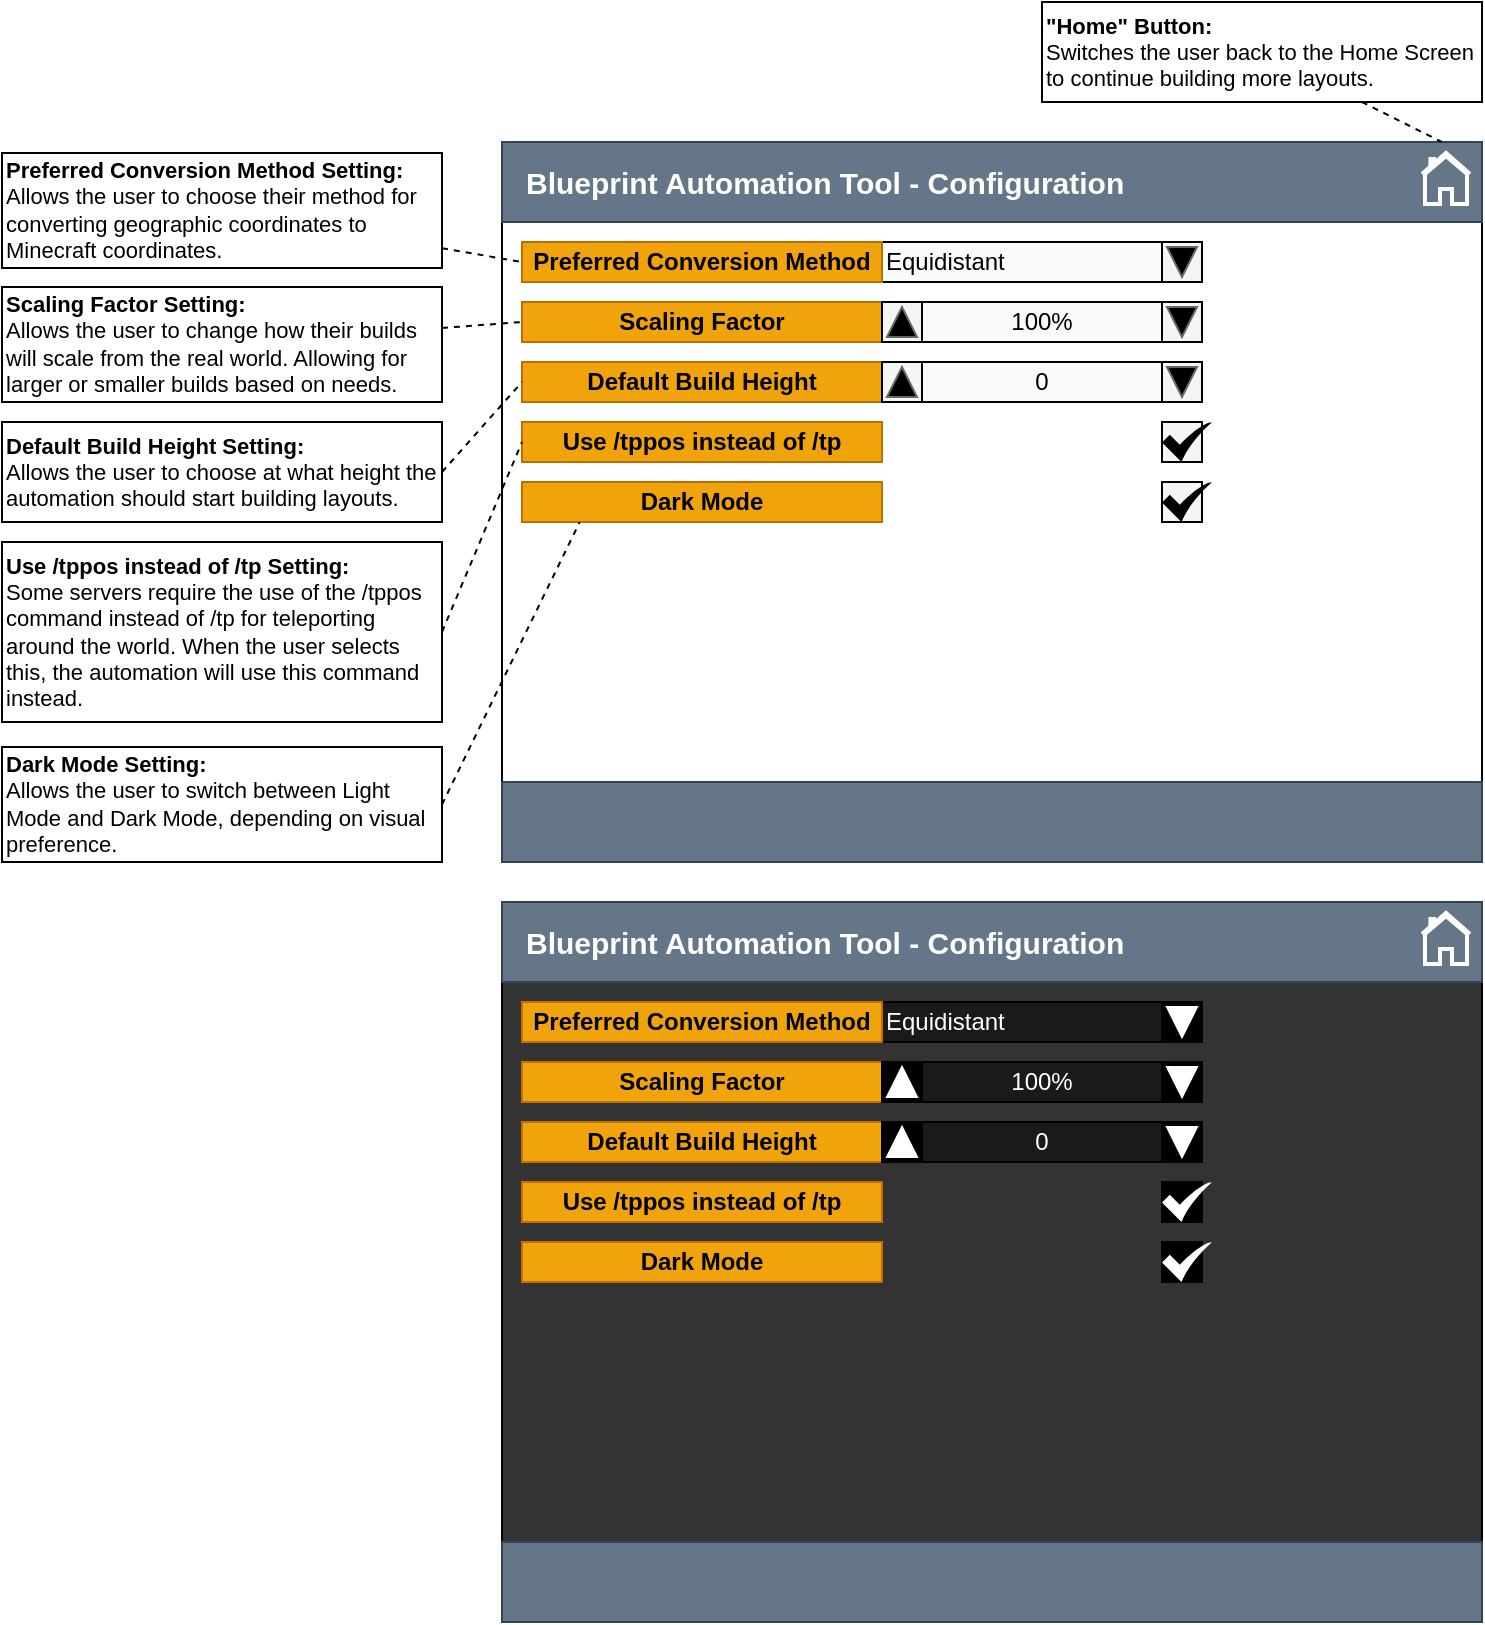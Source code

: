 <mxfile version="16.1.2" type="device"><diagram id="_BDnqVhEbl2dgaNQ-Lmq" name="Page-1"><mxGraphModel dx="1868" dy="1014" grid="1" gridSize="10" guides="1" tooltips="1" connect="1" arrows="1" fold="1" page="1" pageScale="1" pageWidth="850" pageHeight="1100" math="0" shadow="0"><root><mxCell id="0"/><mxCell id="1" parent="0"/><mxCell id="dgvuxOcaeIzmEWOuahGg-1" value="" style="rounded=0;whiteSpace=wrap;html=1;fillColor=#FFFFFF;" vertex="1" parent="1"><mxGeometry x="80" y="120" width="490" height="360" as="geometry"/></mxCell><mxCell id="dgvuxOcaeIzmEWOuahGg-2" value="" style="rounded=0;whiteSpace=wrap;html=1;fillColor=#647687;strokeColor=#314354;fontColor=#ffffff;" vertex="1" parent="1"><mxGeometry x="80" y="440" width="490" height="40" as="geometry"/></mxCell><mxCell id="dgvuxOcaeIzmEWOuahGg-4" value="" style="rounded=0;whiteSpace=wrap;html=1;fillColor=#647687;strokeColor=#314354;fontColor=#ffffff;" vertex="1" parent="1"><mxGeometry x="80" y="120" width="490" height="40" as="geometry"/></mxCell><mxCell id="dgvuxOcaeIzmEWOuahGg-12" value="&lt;span style=&quot;font-size: 15px&quot;&gt;&lt;b&gt;Blueprint Automation Tool - Configuration&lt;/b&gt;&lt;/span&gt;" style="text;html=1;strokeColor=none;fillColor=none;align=left;verticalAlign=middle;whiteSpace=wrap;rounded=0;fontColor=#FFFFFF;" vertex="1" parent="1"><mxGeometry x="90" y="120" width="320" height="40" as="geometry"/></mxCell><mxCell id="dgvuxOcaeIzmEWOuahGg-20" value="" style="html=1;verticalLabelPosition=bottom;align=center;labelBackgroundColor=#ffffff;verticalAlign=top;strokeWidth=2;strokeColor=#FFFFFF;shadow=0;dashed=0;shape=mxgraph.ios7.icons.home;fillColor=none;fontColor=#FFFFFF;" vertex="1" parent="1"><mxGeometry x="540" y="125.5" width="24" height="25.5" as="geometry"/></mxCell><mxCell id="dgvuxOcaeIzmEWOuahGg-21" value="Equidistant" style="rounded=0;whiteSpace=wrap;html=1;strokeColor=#000000;fillColor=#FAFAFA;align=left;" vertex="1" parent="1"><mxGeometry x="270" y="170" width="140" height="20" as="geometry"/></mxCell><mxCell id="dgvuxOcaeIzmEWOuahGg-22" value="&lt;b&gt;Preferred Conversion Method&lt;/b&gt;" style="rounded=0;whiteSpace=wrap;html=1;fillColor=#f0a30a;strokeColor=#BD7000;fontColor=#000000;" vertex="1" parent="1"><mxGeometry x="90" y="170" width="180" height="20" as="geometry"/></mxCell><mxCell id="dgvuxOcaeIzmEWOuahGg-23" value="" style="rounded=0;whiteSpace=wrap;html=1;strokeColor=#000000;fillColor=#f5f5f5;fontColor=#333333;" vertex="1" parent="1"><mxGeometry x="410" y="170" width="20" height="20" as="geometry"/></mxCell><mxCell id="dgvuxOcaeIzmEWOuahGg-25" value="" style="html=1;shadow=0;dashed=0;align=center;verticalAlign=middle;shape=mxgraph.arrows2.arrow;dy=0.6;dx=40;direction=south;notch=0;strokeColor=#666666;fillColor=#000000;" vertex="1" parent="1"><mxGeometry x="412.5" y="172.5" width="15" height="15" as="geometry"/></mxCell><mxCell id="dgvuxOcaeIzmEWOuahGg-46" value="100%" style="rounded=0;whiteSpace=wrap;html=1;strokeColor=#000000;fillColor=#FAFAFA;align=center;" vertex="1" parent="1"><mxGeometry x="290" y="200" width="120" height="20" as="geometry"/></mxCell><mxCell id="dgvuxOcaeIzmEWOuahGg-47" value="&lt;b&gt;Scaling Factor&lt;/b&gt;" style="rounded=0;whiteSpace=wrap;html=1;fillColor=#f0a30a;strokeColor=#BD7000;fontColor=#000000;" vertex="1" parent="1"><mxGeometry x="90" y="200" width="180" height="20" as="geometry"/></mxCell><mxCell id="dgvuxOcaeIzmEWOuahGg-48" value="" style="rounded=0;whiteSpace=wrap;html=1;strokeColor=#000000;fillColor=#f5f5f5;fontColor=#333333;" vertex="1" parent="1"><mxGeometry x="410" y="200" width="20" height="20" as="geometry"/></mxCell><mxCell id="dgvuxOcaeIzmEWOuahGg-49" value="" style="html=1;shadow=0;dashed=0;align=center;verticalAlign=middle;shape=mxgraph.arrows2.arrow;dy=0.6;dx=40;direction=south;notch=0;strokeColor=#666666;fillColor=#000000;" vertex="1" parent="1"><mxGeometry x="412.5" y="202.5" width="15" height="15" as="geometry"/></mxCell><mxCell id="dgvuxOcaeIzmEWOuahGg-50" value="" style="rounded=0;whiteSpace=wrap;html=1;strokeColor=#000000;fillColor=#f5f5f5;fontColor=#333333;" vertex="1" parent="1"><mxGeometry x="270" y="200" width="20" height="20" as="geometry"/></mxCell><mxCell id="dgvuxOcaeIzmEWOuahGg-51" value="" style="html=1;shadow=0;dashed=0;align=center;verticalAlign=middle;shape=mxgraph.arrows2.arrow;dy=0.6;dx=40;direction=north;notch=0;strokeColor=#666666;fillColor=#000000;" vertex="1" parent="1"><mxGeometry x="272.5" y="202.5" width="15" height="15" as="geometry"/></mxCell><mxCell id="dgvuxOcaeIzmEWOuahGg-52" value="0" style="rounded=0;whiteSpace=wrap;html=1;strokeColor=#000000;fillColor=#FAFAFA;align=center;" vertex="1" parent="1"><mxGeometry x="290" y="230" width="120" height="20" as="geometry"/></mxCell><mxCell id="dgvuxOcaeIzmEWOuahGg-53" value="&lt;b&gt;Default Build Height&lt;/b&gt;" style="rounded=0;whiteSpace=wrap;html=1;fillColor=#f0a30a;strokeColor=#BD7000;fontColor=#000000;" vertex="1" parent="1"><mxGeometry x="90" y="230" width="180" height="20" as="geometry"/></mxCell><mxCell id="dgvuxOcaeIzmEWOuahGg-54" value="" style="rounded=0;whiteSpace=wrap;html=1;strokeColor=#000000;fillColor=#f5f5f5;fontColor=#333333;" vertex="1" parent="1"><mxGeometry x="410" y="230" width="20" height="20" as="geometry"/></mxCell><mxCell id="dgvuxOcaeIzmEWOuahGg-55" value="" style="html=1;shadow=0;dashed=0;align=center;verticalAlign=middle;shape=mxgraph.arrows2.arrow;dy=0.6;dx=40;direction=south;notch=0;strokeColor=#666666;fillColor=#000000;" vertex="1" parent="1"><mxGeometry x="412.5" y="232.5" width="15" height="15" as="geometry"/></mxCell><mxCell id="dgvuxOcaeIzmEWOuahGg-56" value="" style="rounded=0;whiteSpace=wrap;html=1;strokeColor=#000000;fillColor=#f5f5f5;fontColor=#333333;" vertex="1" parent="1"><mxGeometry x="270" y="230" width="20" height="20" as="geometry"/></mxCell><mxCell id="dgvuxOcaeIzmEWOuahGg-57" value="" style="html=1;shadow=0;dashed=0;align=center;verticalAlign=middle;shape=mxgraph.arrows2.arrow;dy=0.6;dx=40;direction=north;notch=0;strokeColor=#666666;fillColor=#000000;" vertex="1" parent="1"><mxGeometry x="272.5" y="232.5" width="15" height="15" as="geometry"/></mxCell><mxCell id="dgvuxOcaeIzmEWOuahGg-61" value="&lt;b&gt;Use /tppos instead of /tp&lt;/b&gt;" style="rounded=0;whiteSpace=wrap;html=1;fillColor=#f0a30a;strokeColor=#BD7000;fontColor=#000000;" vertex="1" parent="1"><mxGeometry x="90" y="260" width="180" height="20" as="geometry"/></mxCell><mxCell id="dgvuxOcaeIzmEWOuahGg-62" value="" style="rounded=0;whiteSpace=wrap;html=1;strokeColor=#000000;fillColor=#f5f5f5;fontColor=#333333;" vertex="1" parent="1"><mxGeometry x="410" y="260" width="20" height="20" as="geometry"/></mxCell><mxCell id="dgvuxOcaeIzmEWOuahGg-63" value="" style="sketch=0;html=1;aspect=fixed;strokeColor=none;shadow=0;align=center;verticalAlign=top;fillColor=#000000;shape=mxgraph.gcp2.check" vertex="1" parent="1"><mxGeometry x="410" y="260" width="25" height="20" as="geometry"/></mxCell><mxCell id="dgvuxOcaeIzmEWOuahGg-64" value="&lt;b&gt;Dark Mode&lt;/b&gt;" style="rounded=0;whiteSpace=wrap;html=1;fillColor=#f0a30a;strokeColor=#BD7000;fontColor=#000000;" vertex="1" parent="1"><mxGeometry x="90" y="290" width="180" height="20" as="geometry"/></mxCell><mxCell id="dgvuxOcaeIzmEWOuahGg-65" value="" style="rounded=0;whiteSpace=wrap;html=1;strokeColor=#000000;fillColor=#f5f5f5;fontColor=#333333;" vertex="1" parent="1"><mxGeometry x="410" y="290" width="20" height="20" as="geometry"/></mxCell><mxCell id="dgvuxOcaeIzmEWOuahGg-66" value="" style="sketch=0;html=1;aspect=fixed;strokeColor=none;shadow=0;align=center;verticalAlign=top;fillColor=#000000;shape=mxgraph.gcp2.check" vertex="1" parent="1"><mxGeometry x="410" y="290" width="25" height="20" as="geometry"/></mxCell><mxCell id="dgvuxOcaeIzmEWOuahGg-67" value="" style="rounded=0;whiteSpace=wrap;html=1;fillColor=#333333;" vertex="1" parent="1"><mxGeometry x="80" y="500" width="490" height="360" as="geometry"/></mxCell><mxCell id="dgvuxOcaeIzmEWOuahGg-68" value="" style="rounded=0;whiteSpace=wrap;html=1;fillColor=#647687;strokeColor=#314354;fontColor=#ffffff;" vertex="1" parent="1"><mxGeometry x="80" y="820" width="490" height="40" as="geometry"/></mxCell><mxCell id="dgvuxOcaeIzmEWOuahGg-69" value="" style="rounded=0;whiteSpace=wrap;html=1;fillColor=#647687;strokeColor=#314354;fontColor=#ffffff;" vertex="1" parent="1"><mxGeometry x="80" y="500" width="490" height="40" as="geometry"/></mxCell><mxCell id="dgvuxOcaeIzmEWOuahGg-70" value="&lt;span style=&quot;font-size: 15px&quot;&gt;&lt;b&gt;Blueprint Automation Tool - Configuration&lt;/b&gt;&lt;/span&gt;" style="text;html=1;strokeColor=none;fillColor=none;align=left;verticalAlign=middle;whiteSpace=wrap;rounded=0;fontColor=#FFFFFF;" vertex="1" parent="1"><mxGeometry x="90" y="500" width="320" height="40" as="geometry"/></mxCell><mxCell id="dgvuxOcaeIzmEWOuahGg-72" value="" style="html=1;verticalLabelPosition=bottom;align=center;labelBackgroundColor=#ffffff;verticalAlign=top;strokeWidth=2;strokeColor=#FFFFFF;shadow=0;dashed=0;shape=mxgraph.ios7.icons.home;fillColor=none;fontColor=#FFFFFF;" vertex="1" parent="1"><mxGeometry x="540" y="505.5" width="24" height="25.5" as="geometry"/></mxCell><mxCell id="dgvuxOcaeIzmEWOuahGg-73" value="Equidistant" style="rounded=0;whiteSpace=wrap;html=1;strokeColor=#000000;fillColor=#1A1A1A;align=left;fontColor=#FFFFFF;" vertex="1" parent="1"><mxGeometry x="270" y="550" width="140" height="20" as="geometry"/></mxCell><mxCell id="dgvuxOcaeIzmEWOuahGg-74" value="&lt;b&gt;Preferred Conversion Method&lt;/b&gt;" style="rounded=0;whiteSpace=wrap;html=1;fillColor=#f0a30a;strokeColor=#BD7000;fontColor=#000000;" vertex="1" parent="1"><mxGeometry x="90" y="550" width="180" height="20" as="geometry"/></mxCell><mxCell id="dgvuxOcaeIzmEWOuahGg-75" value="" style="rounded=0;whiteSpace=wrap;html=1;strokeColor=#000000;fillColor=#000000;fontColor=#333333;" vertex="1" parent="1"><mxGeometry x="410" y="550" width="20" height="20" as="geometry"/></mxCell><mxCell id="dgvuxOcaeIzmEWOuahGg-76" value="" style="html=1;shadow=0;dashed=0;align=center;verticalAlign=middle;shape=mxgraph.arrows2.arrow;dy=0.6;dx=40;direction=south;notch=0;strokeColor=#FFFFFF;fillColor=#FFFFFF;" vertex="1" parent="1"><mxGeometry x="412.5" y="552.5" width="15" height="15" as="geometry"/></mxCell><mxCell id="dgvuxOcaeIzmEWOuahGg-77" value="&lt;font color=&quot;#ffffff&quot;&gt;100%&lt;/font&gt;" style="rounded=0;whiteSpace=wrap;html=1;strokeColor=#000000;fillColor=#1A1A1A;align=center;" vertex="1" parent="1"><mxGeometry x="290" y="580" width="120" height="20" as="geometry"/></mxCell><mxCell id="dgvuxOcaeIzmEWOuahGg-78" value="&lt;b&gt;Scaling Factor&lt;/b&gt;" style="rounded=0;whiteSpace=wrap;html=1;fillColor=#f0a30a;strokeColor=#BD7000;fontColor=#000000;" vertex="1" parent="1"><mxGeometry x="90" y="580" width="180" height="20" as="geometry"/></mxCell><mxCell id="dgvuxOcaeIzmEWOuahGg-79" value="" style="rounded=0;whiteSpace=wrap;html=1;strokeColor=#000000;fillColor=#000000;fontColor=#333333;" vertex="1" parent="1"><mxGeometry x="410" y="580" width="20" height="20" as="geometry"/></mxCell><mxCell id="dgvuxOcaeIzmEWOuahGg-80" value="" style="html=1;shadow=0;dashed=0;align=center;verticalAlign=middle;shape=mxgraph.arrows2.arrow;dy=0.6;dx=40;direction=south;notch=0;strokeColor=#FFFFFF;fillColor=#FFFFFF;" vertex="1" parent="1"><mxGeometry x="412.5" y="582.5" width="15" height="15" as="geometry"/></mxCell><mxCell id="dgvuxOcaeIzmEWOuahGg-81" value="" style="rounded=0;whiteSpace=wrap;html=1;strokeColor=#000000;fillColor=#000000;fontColor=#333333;" vertex="1" parent="1"><mxGeometry x="270" y="580" width="20" height="20" as="geometry"/></mxCell><mxCell id="dgvuxOcaeIzmEWOuahGg-82" value="" style="html=1;shadow=0;dashed=0;align=center;verticalAlign=middle;shape=mxgraph.arrows2.arrow;dy=0.6;dx=40;direction=north;notch=0;strokeColor=#FFFFFF;fillColor=#FFFFFF;" vertex="1" parent="1"><mxGeometry x="272.5" y="582.5" width="15" height="15" as="geometry"/></mxCell><mxCell id="dgvuxOcaeIzmEWOuahGg-83" value="&lt;font color=&quot;#ffffff&quot;&gt;0&lt;/font&gt;" style="rounded=0;whiteSpace=wrap;html=1;strokeColor=#000000;fillColor=#1A1A1A;align=center;" vertex="1" parent="1"><mxGeometry x="290" y="610" width="120" height="20" as="geometry"/></mxCell><mxCell id="dgvuxOcaeIzmEWOuahGg-84" value="&lt;b&gt;Default Build Height&lt;/b&gt;" style="rounded=0;whiteSpace=wrap;html=1;fillColor=#f0a30a;strokeColor=#BD7000;fontColor=#000000;" vertex="1" parent="1"><mxGeometry x="90" y="610" width="180" height="20" as="geometry"/></mxCell><mxCell id="dgvuxOcaeIzmEWOuahGg-89" value="&lt;b&gt;Use /tppos instead of /tp&lt;/b&gt;" style="rounded=0;whiteSpace=wrap;html=1;fillColor=#f0a30a;strokeColor=#BD7000;fontColor=#000000;" vertex="1" parent="1"><mxGeometry x="90" y="640" width="180" height="20" as="geometry"/></mxCell><mxCell id="dgvuxOcaeIzmEWOuahGg-90" value="" style="rounded=0;whiteSpace=wrap;html=1;strokeColor=#000000;fillColor=#000000;fontColor=#333333;" vertex="1" parent="1"><mxGeometry x="410" y="640" width="20" height="20" as="geometry"/></mxCell><mxCell id="dgvuxOcaeIzmEWOuahGg-91" value="" style="sketch=0;html=1;aspect=fixed;strokeColor=none;shadow=0;align=center;verticalAlign=top;fillColor=#FFFFFF;shape=mxgraph.gcp2.check" vertex="1" parent="1"><mxGeometry x="410" y="640" width="25" height="20" as="geometry"/></mxCell><mxCell id="dgvuxOcaeIzmEWOuahGg-92" value="&lt;b&gt;Dark Mode&lt;/b&gt;" style="rounded=0;whiteSpace=wrap;html=1;fillColor=#f0a30a;strokeColor=#BD7000;fontColor=#000000;" vertex="1" parent="1"><mxGeometry x="90" y="670" width="180" height="20" as="geometry"/></mxCell><mxCell id="dgvuxOcaeIzmEWOuahGg-95" value="" style="rounded=0;whiteSpace=wrap;html=1;strokeColor=#000000;fillColor=#000000;fontColor=#333333;" vertex="1" parent="1"><mxGeometry x="410" y="610" width="20" height="20" as="geometry"/></mxCell><mxCell id="dgvuxOcaeIzmEWOuahGg-96" value="" style="html=1;shadow=0;dashed=0;align=center;verticalAlign=middle;shape=mxgraph.arrows2.arrow;dy=0.6;dx=40;direction=south;notch=0;strokeColor=#FFFFFF;fillColor=#FFFFFF;" vertex="1" parent="1"><mxGeometry x="412.5" y="612.5" width="15" height="15" as="geometry"/></mxCell><mxCell id="dgvuxOcaeIzmEWOuahGg-97" value="" style="rounded=0;whiteSpace=wrap;html=1;strokeColor=#000000;fillColor=#000000;fontColor=#333333;" vertex="1" parent="1"><mxGeometry x="270" y="610" width="20" height="20" as="geometry"/></mxCell><mxCell id="dgvuxOcaeIzmEWOuahGg-98" value="" style="html=1;shadow=0;dashed=0;align=center;verticalAlign=middle;shape=mxgraph.arrows2.arrow;dy=0.6;dx=40;direction=north;notch=0;strokeColor=#FFFFFF;fillColor=#FFFFFF;" vertex="1" parent="1"><mxGeometry x="272.5" y="612.5" width="15" height="15" as="geometry"/></mxCell><mxCell id="dgvuxOcaeIzmEWOuahGg-99" value="" style="rounded=0;whiteSpace=wrap;html=1;strokeColor=#000000;fillColor=#000000;fontColor=#333333;" vertex="1" parent="1"><mxGeometry x="410" y="670" width="20" height="20" as="geometry"/></mxCell><mxCell id="dgvuxOcaeIzmEWOuahGg-100" value="" style="sketch=0;html=1;aspect=fixed;strokeColor=none;shadow=0;align=center;verticalAlign=top;fillColor=#FFFFFF;shape=mxgraph.gcp2.check" vertex="1" parent="1"><mxGeometry x="410" y="670" width="25" height="20" as="geometry"/></mxCell><mxCell id="dgvuxOcaeIzmEWOuahGg-107" style="rounded=0;orthogonalLoop=1;jettySize=auto;html=1;entryX=0.959;entryY=0;entryDx=0;entryDy=0;entryPerimeter=0;fontColor=#FFFFFF;endArrow=none;endFill=0;dashed=1;" edge="1" parent="1" source="dgvuxOcaeIzmEWOuahGg-101" target="dgvuxOcaeIzmEWOuahGg-4"><mxGeometry relative="1" as="geometry"/></mxCell><mxCell id="dgvuxOcaeIzmEWOuahGg-101" value="&lt;font color=&quot;#000000&quot;&gt;&lt;b&gt;&quot;Home&quot; Button:&lt;/b&gt;&lt;br&gt;Switches the user back to the Home Screen to continue building more layouts.&lt;br&gt;&lt;/font&gt;" style="text;html=1;strokeColor=default;fillColor=none;align=left;verticalAlign=middle;whiteSpace=wrap;rounded=0;labelBackgroundColor=none;fontSize=11;fontColor=#FFFFFF;" vertex="1" parent="1"><mxGeometry x="350" y="50" width="220" height="50" as="geometry"/></mxCell><mxCell id="dgvuxOcaeIzmEWOuahGg-108" style="edgeStyle=none;rounded=0;orthogonalLoop=1;jettySize=auto;html=1;entryX=0;entryY=0.5;entryDx=0;entryDy=0;fontColor=#FFFFFF;endArrow=none;endFill=0;dashed=1;" edge="1" parent="1" source="dgvuxOcaeIzmEWOuahGg-102" target="dgvuxOcaeIzmEWOuahGg-22"><mxGeometry relative="1" as="geometry"/></mxCell><mxCell id="dgvuxOcaeIzmEWOuahGg-102" value="&lt;font color=&quot;#000000&quot;&gt;&lt;b&gt;Preferred Conversion Method Setting:&lt;/b&gt;&lt;br&gt;Allows the user to choose their method for converting geographic coordinates to Minecraft coordinates.&lt;br&gt;&lt;/font&gt;" style="text;html=1;strokeColor=default;fillColor=none;align=left;verticalAlign=middle;whiteSpace=wrap;rounded=0;labelBackgroundColor=none;fontSize=11;fontColor=#FFFFFF;" vertex="1" parent="1"><mxGeometry x="-170" y="125.5" width="220" height="57.5" as="geometry"/></mxCell><mxCell id="dgvuxOcaeIzmEWOuahGg-109" style="edgeStyle=none;rounded=0;orthogonalLoop=1;jettySize=auto;html=1;entryX=0;entryY=0.5;entryDx=0;entryDy=0;fontColor=#FFFFFF;endArrow=none;endFill=0;dashed=1;" edge="1" parent="1" source="dgvuxOcaeIzmEWOuahGg-103" target="dgvuxOcaeIzmEWOuahGg-47"><mxGeometry relative="1" as="geometry"/></mxCell><mxCell id="dgvuxOcaeIzmEWOuahGg-103" value="&lt;font color=&quot;#000000&quot;&gt;&lt;b&gt;Scaling Factor Setting:&lt;/b&gt;&lt;br&gt;Allows the user to change how their builds will scale from the real world. Allowing for larger or smaller builds based on needs.&lt;br&gt;&lt;/font&gt;" style="text;html=1;strokeColor=default;fillColor=none;align=left;verticalAlign=middle;whiteSpace=wrap;rounded=0;labelBackgroundColor=none;fontSize=11;fontColor=#FFFFFF;" vertex="1" parent="1"><mxGeometry x="-170" y="192.5" width="220" height="57.5" as="geometry"/></mxCell><mxCell id="dgvuxOcaeIzmEWOuahGg-110" style="edgeStyle=none;rounded=0;orthogonalLoop=1;jettySize=auto;html=1;entryX=0;entryY=0.5;entryDx=0;entryDy=0;fontColor=#FFFFFF;exitX=1;exitY=0.5;exitDx=0;exitDy=0;endArrow=none;endFill=0;dashed=1;" edge="1" parent="1" source="dgvuxOcaeIzmEWOuahGg-104" target="dgvuxOcaeIzmEWOuahGg-53"><mxGeometry relative="1" as="geometry"/></mxCell><mxCell id="dgvuxOcaeIzmEWOuahGg-104" value="&lt;font color=&quot;#000000&quot;&gt;&lt;b&gt;Default Build Height Setting:&lt;/b&gt;&lt;br&gt;Allows the user to choose at what height the automation should start building layouts.&lt;br&gt;&lt;/font&gt;" style="text;html=1;strokeColor=default;fillColor=none;align=left;verticalAlign=middle;whiteSpace=wrap;rounded=0;labelBackgroundColor=none;fontSize=11;fontColor=#FFFFFF;" vertex="1" parent="1"><mxGeometry x="-170" y="260" width="220" height="50" as="geometry"/></mxCell><mxCell id="dgvuxOcaeIzmEWOuahGg-111" style="edgeStyle=none;rounded=0;orthogonalLoop=1;jettySize=auto;html=1;entryX=0;entryY=0.5;entryDx=0;entryDy=0;fontColor=#FFFFFF;exitX=1;exitY=0.5;exitDx=0;exitDy=0;endArrow=none;endFill=0;dashed=1;" edge="1" parent="1" source="dgvuxOcaeIzmEWOuahGg-105" target="dgvuxOcaeIzmEWOuahGg-61"><mxGeometry relative="1" as="geometry"/></mxCell><mxCell id="dgvuxOcaeIzmEWOuahGg-105" value="&lt;font color=&quot;#000000&quot;&gt;&lt;b&gt;Use /tppos instead of /tp Setting:&lt;/b&gt;&lt;br&gt;Some servers require the use of the /tppos command instead of /tp for teleporting around the world. When the user selects this, the automation will use this command instead.&lt;br&gt;&lt;/font&gt;" style="text;html=1;strokeColor=default;fillColor=none;align=left;verticalAlign=middle;whiteSpace=wrap;rounded=0;labelBackgroundColor=none;fontSize=11;fontColor=#FFFFFF;" vertex="1" parent="1"><mxGeometry x="-170" y="320" width="220" height="90" as="geometry"/></mxCell><mxCell id="dgvuxOcaeIzmEWOuahGg-112" style="edgeStyle=none;rounded=0;orthogonalLoop=1;jettySize=auto;html=1;entryX=0.16;entryY=1.007;entryDx=0;entryDy=0;entryPerimeter=0;fontColor=#FFFFFF;exitX=1;exitY=0.5;exitDx=0;exitDy=0;endArrow=none;endFill=0;dashed=1;" edge="1" parent="1" source="dgvuxOcaeIzmEWOuahGg-106" target="dgvuxOcaeIzmEWOuahGg-64"><mxGeometry relative="1" as="geometry"/></mxCell><mxCell id="dgvuxOcaeIzmEWOuahGg-106" value="&lt;font color=&quot;#000000&quot;&gt;&lt;b&gt;Dark Mode Setting:&lt;/b&gt;&lt;br&gt;Allows the user to switch between Light Mode and Dark Mode, depending on visual preference.&lt;br&gt;&lt;/font&gt;" style="text;html=1;strokeColor=default;fillColor=none;align=left;verticalAlign=middle;whiteSpace=wrap;rounded=0;labelBackgroundColor=none;fontSize=11;fontColor=#FFFFFF;" vertex="1" parent="1"><mxGeometry x="-170" y="422.5" width="220" height="57.5" as="geometry"/></mxCell></root></mxGraphModel></diagram></mxfile>